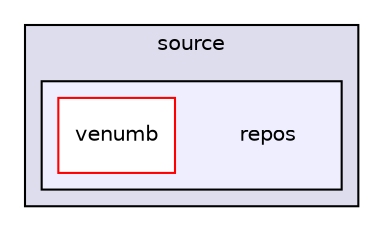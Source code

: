 digraph "C:/Users/vishu.b/source/repos" {
  compound=true
  node [ fontsize="10", fontname="Helvetica"];
  edge [ labelfontsize="10", labelfontname="Helvetica"];
  subgraph clusterdir_fe8fcac89ab48f0e51a8b35ade11432b {
    graph [ bgcolor="#ddddee", pencolor="black", label="source" fontname="Helvetica", fontsize="10", URL="dir_fe8fcac89ab48f0e51a8b35ade11432b.html"]
  subgraph clusterdir_ddeec1a79b870d4425dae6f3e1e357c3 {
    graph [ bgcolor="#eeeeff", pencolor="black", label="" URL="dir_ddeec1a79b870d4425dae6f3e1e357c3.html"];
    dir_ddeec1a79b870d4425dae6f3e1e357c3 [shape=plaintext label="repos"];
    dir_1b00204c70668e8533aeeb7cd516f85b [shape=box label="venumb" color="red" fillcolor="white" style="filled" URL="dir_1b00204c70668e8533aeeb7cd516f85b.html"];
  }
  }
}
